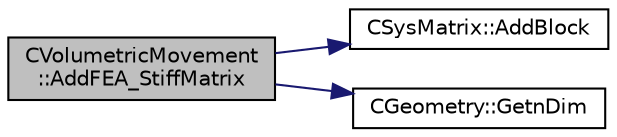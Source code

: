 digraph "CVolumetricMovement::AddFEA_StiffMatrix"
{
 // LATEX_PDF_SIZE
  edge [fontname="Helvetica",fontsize="10",labelfontname="Helvetica",labelfontsize="10"];
  node [fontname="Helvetica",fontsize="10",shape=record];
  rankdir="LR";
  Node1 [label="CVolumetricMovement\l::AddFEA_StiffMatrix",height=0.2,width=0.4,color="black", fillcolor="grey75", style="filled", fontcolor="black",tooltip="Add the stiffness matrix for a 2-D triangular element to the global stiffness matrix for the entire m..."];
  Node1 -> Node2 [color="midnightblue",fontsize="10",style="solid",fontname="Helvetica"];
  Node2 [label="CSysMatrix::AddBlock",height=0.2,width=0.4,color="black", fillcolor="white", style="filled",URL="$classCSysMatrix.html#a03a189a2120be05e21fbd9b120549427",tooltip="Add a scaled block (in flat format) to the sparse matrix (see SetBlock)."];
  Node1 -> Node3 [color="midnightblue",fontsize="10",style="solid",fontname="Helvetica"];
  Node3 [label="CGeometry::GetnDim",height=0.2,width=0.4,color="black", fillcolor="white", style="filled",URL="$classCGeometry.html#ace7f7fe876f629f5bd5f92d4805a1a4b",tooltip="Get number of coordinates."];
}
